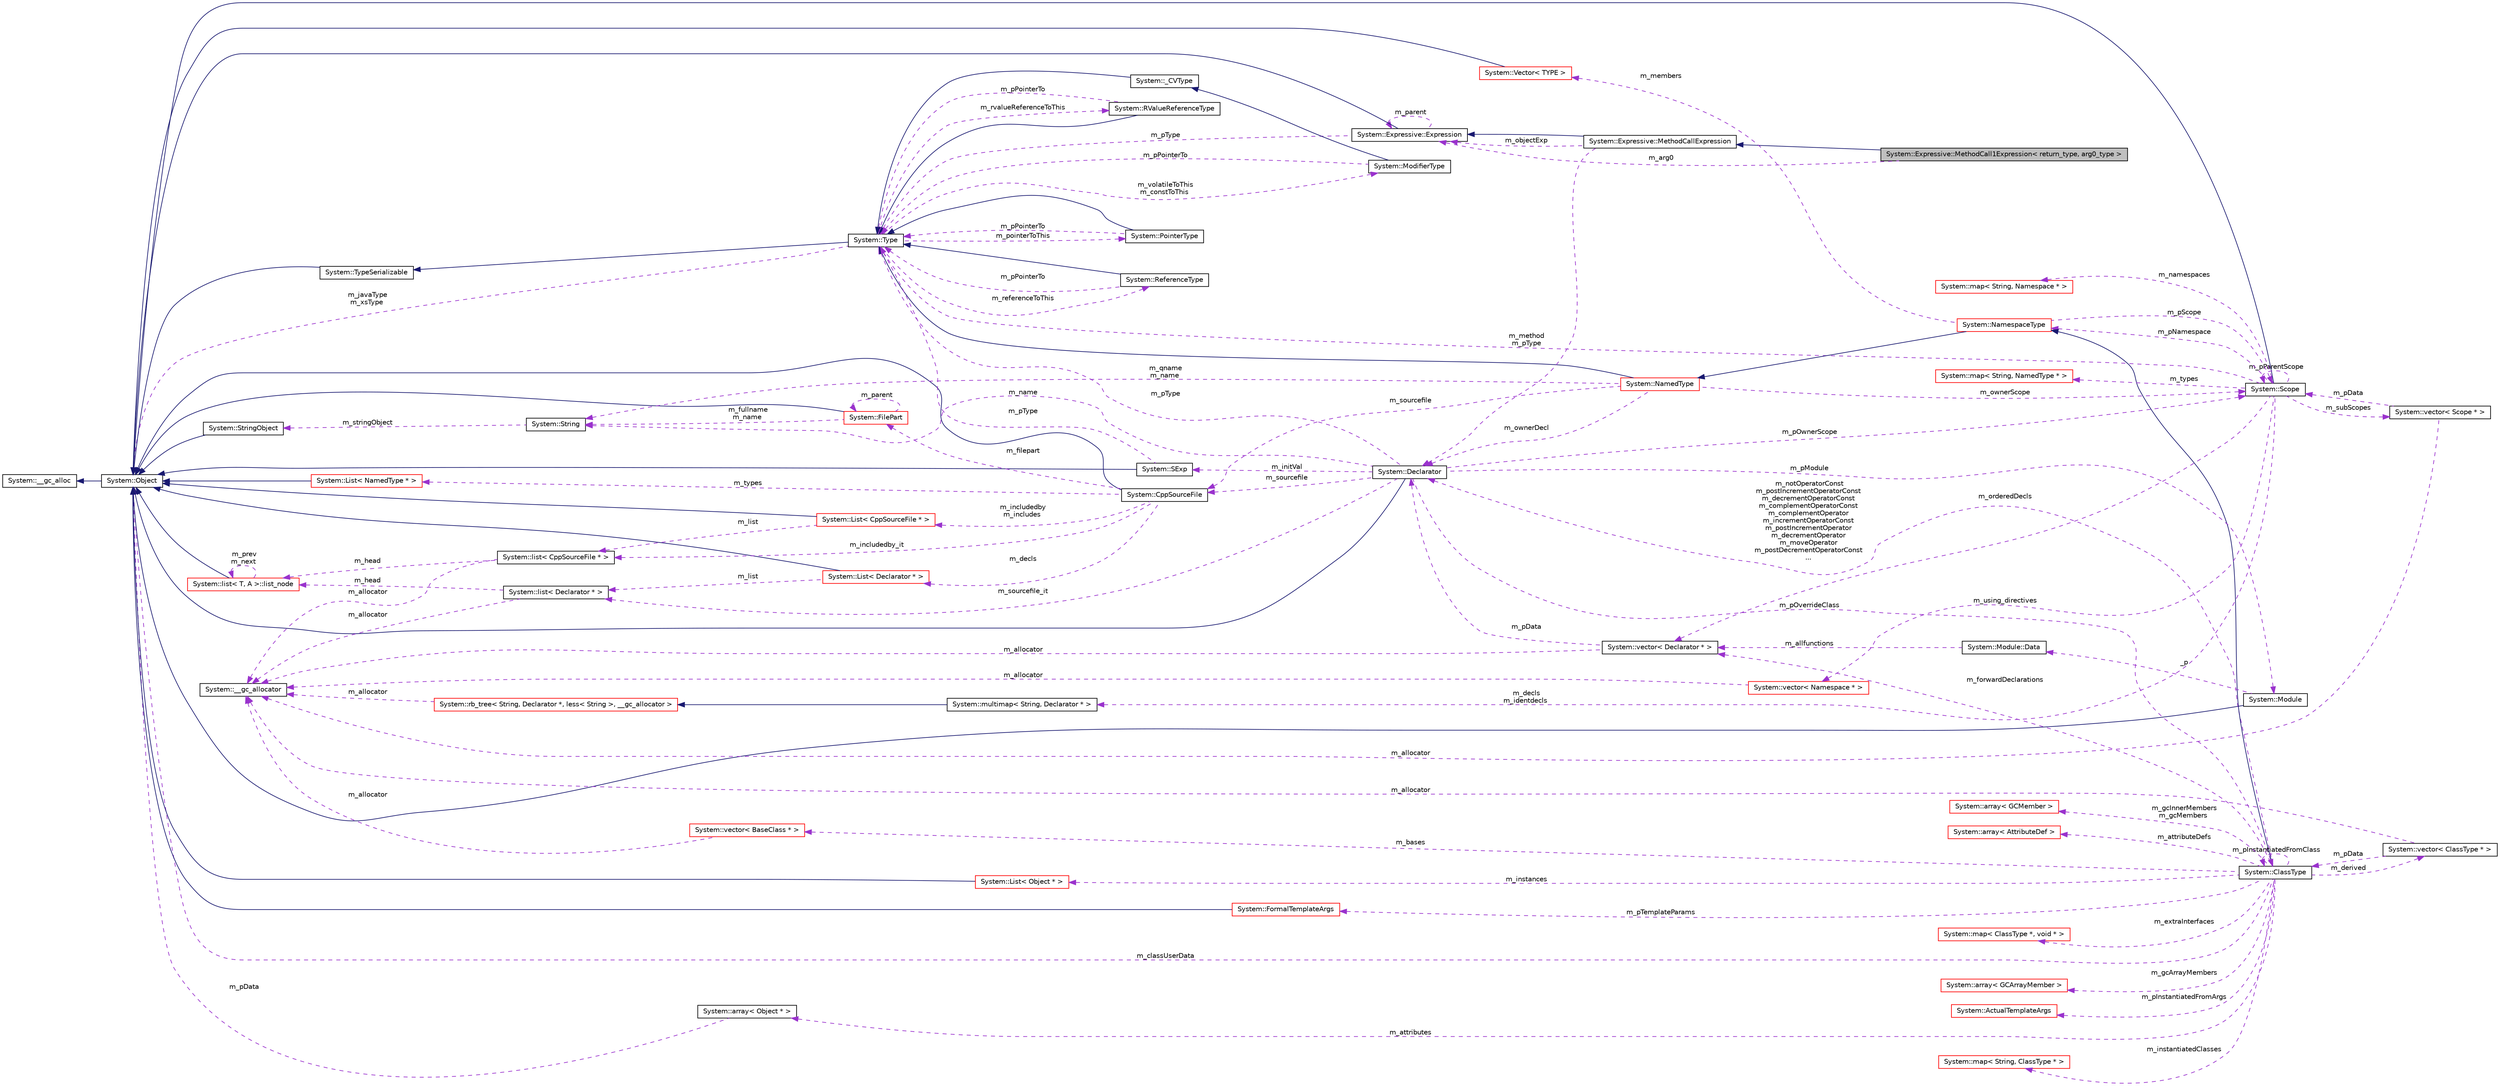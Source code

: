 digraph G
{
  edge [fontname="Helvetica",fontsize="10",labelfontname="Helvetica",labelfontsize="10"];
  node [fontname="Helvetica",fontsize="10",shape=record];
  rankdir="LR";
  Node1 [label="System::Expressive::MethodCall1Expression\< return_type, arg0_type \>",height=0.2,width=0.4,color="black", fillcolor="grey75", style="filled" fontcolor="black"];
  Node2 -> Node1 [dir="back",color="midnightblue",fontsize="10",style="solid",fontname="Helvetica"];
  Node2 [label="System::Expressive::MethodCallExpression",height=0.2,width=0.4,color="black", fillcolor="white", style="filled",URL="$class_system_1_1_expressive_1_1_method_call_expression.html"];
  Node3 -> Node2 [dir="back",color="midnightblue",fontsize="10",style="solid",fontname="Helvetica"];
  Node3 [label="System::Expressive::Expression",height=0.2,width=0.4,color="black", fillcolor="white", style="filled",URL="$class_system_1_1_expressive_1_1_expression.html"];
  Node4 -> Node3 [dir="back",color="midnightblue",fontsize="10",style="solid",fontname="Helvetica"];
  Node4 [label="System::Object",height=0.2,width=0.4,color="black", fillcolor="white", style="filled",URL="$class_system_1_1_object.html"];
  Node5 -> Node4 [dir="back",color="midnightblue",fontsize="10",style="solid",fontname="Helvetica"];
  Node5 [label="System::__gc_alloc",height=0.2,width=0.4,color="black", fillcolor="white", style="filled",URL="$class_system_1_1____gc__alloc.html"];
  Node6 -> Node3 [dir="back",color="darkorchid3",fontsize="10",style="dashed",label=" m_pType" ,fontname="Helvetica"];
  Node6 [label="System::Type",height=0.2,width=0.4,color="black", fillcolor="white", style="filled",URL="$class_system_1_1_type.html"];
  Node7 -> Node6 [dir="back",color="midnightblue",fontsize="10",style="solid",fontname="Helvetica"];
  Node7 [label="System::TypeSerializable",height=0.2,width=0.4,color="black", fillcolor="white", style="filled",URL="$class_system_1_1_type_serializable.html"];
  Node4 -> Node7 [dir="back",color="midnightblue",fontsize="10",style="solid",fontname="Helvetica"];
  Node8 -> Node6 [dir="back",color="darkorchid3",fontsize="10",style="dashed",label=" m_pointerToThis" ,fontname="Helvetica"];
  Node8 [label="System::PointerType",height=0.2,width=0.4,color="black", fillcolor="white", style="filled",URL="$class_system_1_1_pointer_type.html"];
  Node6 -> Node8 [dir="back",color="midnightblue",fontsize="10",style="solid",fontname="Helvetica"];
  Node6 -> Node8 [dir="back",color="darkorchid3",fontsize="10",style="dashed",label=" m_pPointerTo" ,fontname="Helvetica"];
  Node9 -> Node6 [dir="back",color="darkorchid3",fontsize="10",style="dashed",label=" m_referenceToThis" ,fontname="Helvetica"];
  Node9 [label="System::ReferenceType",height=0.2,width=0.4,color="black", fillcolor="white", style="filled",URL="$class_system_1_1_reference_type.html"];
  Node6 -> Node9 [dir="back",color="midnightblue",fontsize="10",style="solid",fontname="Helvetica"];
  Node6 -> Node9 [dir="back",color="darkorchid3",fontsize="10",style="dashed",label=" m_pPointerTo" ,fontname="Helvetica"];
  Node10 -> Node6 [dir="back",color="darkorchid3",fontsize="10",style="dashed",label=" m_rvalueReferenceToThis" ,fontname="Helvetica"];
  Node10 [label="System::RValueReferenceType",height=0.2,width=0.4,color="black", fillcolor="white", style="filled",URL="$class_system_1_1_r_value_reference_type.html"];
  Node6 -> Node10 [dir="back",color="midnightblue",fontsize="10",style="solid",fontname="Helvetica"];
  Node6 -> Node10 [dir="back",color="darkorchid3",fontsize="10",style="dashed",label=" m_pPointerTo" ,fontname="Helvetica"];
  Node11 -> Node6 [dir="back",color="darkorchid3",fontsize="10",style="dashed",label=" m_volatileToThis\nm_constToThis" ,fontname="Helvetica"];
  Node11 [label="System::ModifierType",height=0.2,width=0.4,color="black", fillcolor="white", style="filled",URL="$class_system_1_1_modifier_type.html"];
  Node12 -> Node11 [dir="back",color="midnightblue",fontsize="10",style="solid",fontname="Helvetica"];
  Node12 [label="System::_CVType",height=0.2,width=0.4,color="black", fillcolor="white", style="filled",URL="$class_system_1_1___c_v_type.html"];
  Node6 -> Node12 [dir="back",color="midnightblue",fontsize="10",style="solid",fontname="Helvetica"];
  Node6 -> Node11 [dir="back",color="darkorchid3",fontsize="10",style="dashed",label=" m_pPointerTo" ,fontname="Helvetica"];
  Node4 -> Node6 [dir="back",color="darkorchid3",fontsize="10",style="dashed",label=" m_javaType\nm_xsType" ,fontname="Helvetica"];
  Node3 -> Node3 [dir="back",color="darkorchid3",fontsize="10",style="dashed",label=" m_parent" ,fontname="Helvetica"];
  Node13 -> Node2 [dir="back",color="darkorchid3",fontsize="10",style="dashed",label=" m_method" ,fontname="Helvetica"];
  Node13 [label="System::Declarator",height=0.2,width=0.4,color="black", fillcolor="white", style="filled",URL="$class_system_1_1_declarator.html"];
  Node4 -> Node13 [dir="back",color="midnightblue",fontsize="10",style="solid",fontname="Helvetica"];
  Node6 -> Node13 [dir="back",color="darkorchid3",fontsize="10",style="dashed",label=" m_pType" ,fontname="Helvetica"];
  Node14 -> Node13 [dir="back",color="darkorchid3",fontsize="10",style="dashed",label=" m_pOwnerScope" ,fontname="Helvetica"];
  Node14 [label="System::Scope",height=0.2,width=0.4,color="black", fillcolor="white", style="filled",URL="$class_system_1_1_scope.html"];
  Node4 -> Node14 [dir="back",color="midnightblue",fontsize="10",style="solid",fontname="Helvetica"];
  Node6 -> Node14 [dir="back",color="darkorchid3",fontsize="10",style="dashed",label=" m_pType" ,fontname="Helvetica"];
  Node15 -> Node14 [dir="back",color="darkorchid3",fontsize="10",style="dashed",label=" m_subScopes" ,fontname="Helvetica"];
  Node15 [label="System::vector\< Scope * \>",height=0.2,width=0.4,color="black", fillcolor="white", style="filled",URL="$class_system_1_1vector.html"];
  Node14 -> Node15 [dir="back",color="darkorchid3",fontsize="10",style="dashed",label=" m_pData" ,fontname="Helvetica"];
  Node16 -> Node15 [dir="back",color="darkorchid3",fontsize="10",style="dashed",label=" m_allocator" ,fontname="Helvetica"];
  Node16 [label="System::__gc_allocator",height=0.2,width=0.4,color="black", fillcolor="white", style="filled",URL="$class_system_1_1____gc__allocator.html"];
  Node14 -> Node14 [dir="back",color="darkorchid3",fontsize="10",style="dashed",label=" m_pParentScope" ,fontname="Helvetica"];
  Node17 -> Node14 [dir="back",color="darkorchid3",fontsize="10",style="dashed",label=" m_decls\nm_identdecls" ,fontname="Helvetica"];
  Node17 [label="System::multimap\< String, Declarator * \>",height=0.2,width=0.4,color="black", fillcolor="white", style="filled",URL="$class_system_1_1multimap.html"];
  Node18 -> Node17 [dir="back",color="midnightblue",fontsize="10",style="solid",fontname="Helvetica"];
  Node18 [label="System::rb_tree\< String, Declarator *, less\< String \>, __gc_allocator \>",height=0.2,width=0.4,color="red", fillcolor="white", style="filled",URL="$class_system_1_1rb__tree.html"];
  Node16 -> Node18 [dir="back",color="darkorchid3",fontsize="10",style="dashed",label=" m_allocator" ,fontname="Helvetica"];
  Node19 -> Node14 [dir="back",color="darkorchid3",fontsize="10",style="dashed",label=" m_pNamespace" ,fontname="Helvetica"];
  Node19 [label="System::NamespaceType",height=0.2,width=0.4,color="red", fillcolor="white", style="filled",URL="$class_system_1_1_namespace_type.html"];
  Node20 -> Node19 [dir="back",color="midnightblue",fontsize="10",style="solid",fontname="Helvetica"];
  Node20 [label="System::NamedType",height=0.2,width=0.4,color="red", fillcolor="white", style="filled",URL="$class_system_1_1_named_type.html"];
  Node6 -> Node20 [dir="back",color="midnightblue",fontsize="10",style="solid",fontname="Helvetica"];
  Node14 -> Node20 [dir="back",color="darkorchid3",fontsize="10",style="dashed",label=" m_ownerScope" ,fontname="Helvetica"];
  Node13 -> Node20 [dir="back",color="darkorchid3",fontsize="10",style="dashed",label=" m_ownerDecl" ,fontname="Helvetica"];
  Node21 -> Node20 [dir="back",color="darkorchid3",fontsize="10",style="dashed",label=" m_sourcefile" ,fontname="Helvetica"];
  Node21 [label="System::CppSourceFile",height=0.2,width=0.4,color="black", fillcolor="white", style="filled",URL="$class_system_1_1_cpp_source_file.html"];
  Node4 -> Node21 [dir="back",color="midnightblue",fontsize="10",style="solid",fontname="Helvetica"];
  Node22 -> Node21 [dir="back",color="darkorchid3",fontsize="10",style="dashed",label=" m_filepart" ,fontname="Helvetica"];
  Node22 [label="System::FilePart",height=0.2,width=0.4,color="red", fillcolor="white", style="filled",URL="$class_system_1_1_file_part.html"];
  Node4 -> Node22 [dir="back",color="midnightblue",fontsize="10",style="solid",fontname="Helvetica"];
  Node22 -> Node22 [dir="back",color="darkorchid3",fontsize="10",style="dashed",label=" m_parent" ,fontname="Helvetica"];
  Node23 -> Node22 [dir="back",color="darkorchid3",fontsize="10",style="dashed",label=" m_fullname\nm_name" ,fontname="Helvetica"];
  Node23 [label="System::String",height=0.2,width=0.4,color="black", fillcolor="white", style="filled",URL="$class_system_1_1_string.html"];
  Node24 -> Node23 [dir="back",color="darkorchid3",fontsize="10",style="dashed",label=" m_stringObject" ,fontname="Helvetica"];
  Node24 [label="System::StringObject",height=0.2,width=0.4,color="black", fillcolor="white", style="filled",URL="$class_system_1_1_string_object.html"];
  Node4 -> Node24 [dir="back",color="midnightblue",fontsize="10",style="solid",fontname="Helvetica"];
  Node25 -> Node21 [dir="back",color="darkorchid3",fontsize="10",style="dashed",label=" m_types" ,fontname="Helvetica"];
  Node25 [label="System::List\< NamedType * \>",height=0.2,width=0.4,color="red", fillcolor="white", style="filled",URL="$class_system_1_1_list.html"];
  Node4 -> Node25 [dir="back",color="midnightblue",fontsize="10",style="solid",fontname="Helvetica"];
  Node26 -> Node21 [dir="back",color="darkorchid3",fontsize="10",style="dashed",label=" m_includedby\nm_includes" ,fontname="Helvetica"];
  Node26 [label="System::List\< CppSourceFile * \>",height=0.2,width=0.4,color="red", fillcolor="white", style="filled",URL="$class_system_1_1_list.html"];
  Node4 -> Node26 [dir="back",color="midnightblue",fontsize="10",style="solid",fontname="Helvetica"];
  Node27 -> Node26 [dir="back",color="darkorchid3",fontsize="10",style="dashed",label=" m_list" ,fontname="Helvetica"];
  Node27 [label="System::list\< CppSourceFile * \>",height=0.2,width=0.4,color="black", fillcolor="white", style="filled",URL="$class_system_1_1list.html"];
  Node16 -> Node27 [dir="back",color="darkorchid3",fontsize="10",style="dashed",label=" m_allocator" ,fontname="Helvetica"];
  Node28 -> Node27 [dir="back",color="darkorchid3",fontsize="10",style="dashed",label=" m_head" ,fontname="Helvetica"];
  Node28 [label="System::list\< T, A \>::list_node",height=0.2,width=0.4,color="red", fillcolor="white", style="filled",URL="$class_system_1_1list_1_1list__node.html"];
  Node4 -> Node28 [dir="back",color="midnightblue",fontsize="10",style="solid",fontname="Helvetica"];
  Node28 -> Node28 [dir="back",color="darkorchid3",fontsize="10",style="dashed",label=" m_prev\nm_next" ,fontname="Helvetica"];
  Node27 -> Node21 [dir="back",color="darkorchid3",fontsize="10",style="dashed",label=" m_includedby_it" ,fontname="Helvetica"];
  Node29 -> Node21 [dir="back",color="darkorchid3",fontsize="10",style="dashed",label=" m_decls" ,fontname="Helvetica"];
  Node29 [label="System::List\< Declarator * \>",height=0.2,width=0.4,color="red", fillcolor="white", style="filled",URL="$class_system_1_1_list.html"];
  Node4 -> Node29 [dir="back",color="midnightblue",fontsize="10",style="solid",fontname="Helvetica"];
  Node30 -> Node29 [dir="back",color="darkorchid3",fontsize="10",style="dashed",label=" m_list" ,fontname="Helvetica"];
  Node30 [label="System::list\< Declarator * \>",height=0.2,width=0.4,color="black", fillcolor="white", style="filled",URL="$class_system_1_1list.html"];
  Node16 -> Node30 [dir="back",color="darkorchid3",fontsize="10",style="dashed",label=" m_allocator" ,fontname="Helvetica"];
  Node28 -> Node30 [dir="back",color="darkorchid3",fontsize="10",style="dashed",label=" m_head" ,fontname="Helvetica"];
  Node23 -> Node20 [dir="back",color="darkorchid3",fontsize="10",style="dashed",label=" m_qname\nm_name" ,fontname="Helvetica"];
  Node14 -> Node19 [dir="back",color="darkorchid3",fontsize="10",style="dashed",label=" m_pScope" ,fontname="Helvetica"];
  Node31 -> Node19 [dir="back",color="darkorchid3",fontsize="10",style="dashed",label=" m_members" ,fontname="Helvetica"];
  Node31 [label="System::Vector\< TYPE \>",height=0.2,width=0.4,color="red", fillcolor="white", style="filled",URL="$class_system_1_1_vector.html"];
  Node4 -> Node31 [dir="back",color="midnightblue",fontsize="10",style="solid",fontname="Helvetica"];
  Node32 -> Node14 [dir="back",color="darkorchid3",fontsize="10",style="dashed",label=" m_namespaces" ,fontname="Helvetica"];
  Node32 [label="System::map\< String, Namespace * \>",height=0.2,width=0.4,color="red", fillcolor="white", style="filled",URL="$class_system_1_1map.html"];
  Node33 -> Node14 [dir="back",color="darkorchid3",fontsize="10",style="dashed",label=" m_using_directives" ,fontname="Helvetica"];
  Node33 [label="System::vector\< Namespace * \>",height=0.2,width=0.4,color="red", fillcolor="white", style="filled",URL="$class_system_1_1vector.html"];
  Node16 -> Node33 [dir="back",color="darkorchid3",fontsize="10",style="dashed",label=" m_allocator" ,fontname="Helvetica"];
  Node34 -> Node14 [dir="back",color="darkorchid3",fontsize="10",style="dashed",label=" m_orderedDecls" ,fontname="Helvetica"];
  Node34 [label="System::vector\< Declarator * \>",height=0.2,width=0.4,color="black", fillcolor="white", style="filled",URL="$class_system_1_1vector.html"];
  Node16 -> Node34 [dir="back",color="darkorchid3",fontsize="10",style="dashed",label=" m_allocator" ,fontname="Helvetica"];
  Node13 -> Node34 [dir="back",color="darkorchid3",fontsize="10",style="dashed",label=" m_pData" ,fontname="Helvetica"];
  Node35 -> Node14 [dir="back",color="darkorchid3",fontsize="10",style="dashed",label=" m_types" ,fontname="Helvetica"];
  Node35 [label="System::map\< String, NamedType * \>",height=0.2,width=0.4,color="red", fillcolor="white", style="filled",URL="$class_system_1_1map.html"];
  Node36 -> Node13 [dir="back",color="darkorchid3",fontsize="10",style="dashed",label=" m_initVal" ,fontname="Helvetica"];
  Node36 [label="System::SExp",height=0.2,width=0.4,color="black", fillcolor="white", style="filled",URL="$class_system_1_1_s_exp.html"];
  Node4 -> Node36 [dir="back",color="midnightblue",fontsize="10",style="solid",fontname="Helvetica"];
  Node6 -> Node36 [dir="back",color="darkorchid3",fontsize="10",style="dashed",label=" m_pType" ,fontname="Helvetica"];
  Node21 -> Node13 [dir="back",color="darkorchid3",fontsize="10",style="dashed",label=" m_sourcefile" ,fontname="Helvetica"];
  Node37 -> Node13 [dir="back",color="darkorchid3",fontsize="10",style="dashed",label=" m_pOverrideClass" ,fontname="Helvetica"];
  Node37 [label="System::ClassType",height=0.2,width=0.4,color="black", fillcolor="white", style="filled",URL="$class_system_1_1_class_type.html"];
  Node19 -> Node37 [dir="back",color="midnightblue",fontsize="10",style="solid",fontname="Helvetica"];
  Node38 -> Node37 [dir="back",color="darkorchid3",fontsize="10",style="dashed",label=" m_attributes" ,fontname="Helvetica"];
  Node38 [label="System::array\< Object * \>",height=0.2,width=0.4,color="black", fillcolor="white", style="filled",URL="$class_system_1_1array.html"];
  Node4 -> Node38 [dir="back",color="darkorchid3",fontsize="10",style="dashed",label=" m_pData" ,fontname="Helvetica"];
  Node39 -> Node37 [dir="back",color="darkorchid3",fontsize="10",style="dashed",label=" m_instances" ,fontname="Helvetica"];
  Node39 [label="System::List\< Object * \>",height=0.2,width=0.4,color="red", fillcolor="white", style="filled",URL="$class_system_1_1_list.html"];
  Node4 -> Node39 [dir="back",color="midnightblue",fontsize="10",style="solid",fontname="Helvetica"];
  Node40 -> Node37 [dir="back",color="darkorchid3",fontsize="10",style="dashed",label=" m_bases" ,fontname="Helvetica"];
  Node40 [label="System::vector\< BaseClass * \>",height=0.2,width=0.4,color="red", fillcolor="white", style="filled",URL="$class_system_1_1vector.html"];
  Node16 -> Node40 [dir="back",color="darkorchid3",fontsize="10",style="dashed",label=" m_allocator" ,fontname="Helvetica"];
  Node41 -> Node37 [dir="back",color="darkorchid3",fontsize="10",style="dashed",label=" m_derived" ,fontname="Helvetica"];
  Node41 [label="System::vector\< ClassType * \>",height=0.2,width=0.4,color="black", fillcolor="white", style="filled",URL="$class_system_1_1vector.html"];
  Node16 -> Node41 [dir="back",color="darkorchid3",fontsize="10",style="dashed",label=" m_allocator" ,fontname="Helvetica"];
  Node37 -> Node41 [dir="back",color="darkorchid3",fontsize="10",style="dashed",label=" m_pData" ,fontname="Helvetica"];
  Node42 -> Node37 [dir="back",color="darkorchid3",fontsize="10",style="dashed",label=" m_extraInterfaces" ,fontname="Helvetica"];
  Node42 [label="System::map\< ClassType *, void * \>",height=0.2,width=0.4,color="red", fillcolor="white", style="filled",URL="$class_system_1_1map.html"];
  Node13 -> Node37 [dir="back",color="darkorchid3",fontsize="10",style="dashed",label=" m_notOperatorConst\nm_postIncrementOperatorConst\nm_decrementOperatorConst\nm_complementOperatorConst\nm_complementOperator\nm_incrementOperatorConst\nm_postIncrementOperator\nm_decrementOperator\nm_moveOperator\nm_postDecrementOperatorConst\n..." ,fontname="Helvetica"];
  Node43 -> Node37 [dir="back",color="darkorchid3",fontsize="10",style="dashed",label=" m_pTemplateParams" ,fontname="Helvetica"];
  Node43 [label="System::FormalTemplateArgs",height=0.2,width=0.4,color="red", fillcolor="white", style="filled",URL="$class_system_1_1_formal_template_args.html"];
  Node4 -> Node43 [dir="back",color="midnightblue",fontsize="10",style="solid",fontname="Helvetica"];
  Node44 -> Node37 [dir="back",color="darkorchid3",fontsize="10",style="dashed",label=" m_gcArrayMembers" ,fontname="Helvetica"];
  Node44 [label="System::array\< GCArrayMember \>",height=0.2,width=0.4,color="red", fillcolor="white", style="filled",URL="$class_system_1_1array.html"];
  Node37 -> Node37 [dir="back",color="darkorchid3",fontsize="10",style="dashed",label=" m_pInstantiatedFromClass" ,fontname="Helvetica"];
  Node45 -> Node37 [dir="back",color="darkorchid3",fontsize="10",style="dashed",label=" m_pInstantiatedFromArgs" ,fontname="Helvetica"];
  Node45 [label="System::ActualTemplateArgs",height=0.2,width=0.4,color="red", fillcolor="white", style="filled",URL="$class_system_1_1_actual_template_args.html"];
  Node46 -> Node37 [dir="back",color="darkorchid3",fontsize="10",style="dashed",label=" m_instantiatedClasses" ,fontname="Helvetica"];
  Node46 [label="System::map\< String, ClassType * \>",height=0.2,width=0.4,color="red", fillcolor="white", style="filled",URL="$class_system_1_1map.html"];
  Node47 -> Node37 [dir="back",color="darkorchid3",fontsize="10",style="dashed",label=" m_gcInnerMembers\nm_gcMembers" ,fontname="Helvetica"];
  Node47 [label="System::array\< GCMember \>",height=0.2,width=0.4,color="red", fillcolor="white", style="filled",URL="$class_system_1_1array.html"];
  Node48 -> Node37 [dir="back",color="darkorchid3",fontsize="10",style="dashed",label=" m_attributeDefs" ,fontname="Helvetica"];
  Node48 [label="System::array\< AttributeDef \>",height=0.2,width=0.4,color="red", fillcolor="white", style="filled",URL="$class_system_1_1array.html"];
  Node4 -> Node37 [dir="back",color="darkorchid3",fontsize="10",style="dashed",label=" m_classUserData" ,fontname="Helvetica"];
  Node34 -> Node37 [dir="back",color="darkorchid3",fontsize="10",style="dashed",label=" m_forwardDeclarations" ,fontname="Helvetica"];
  Node23 -> Node13 [dir="back",color="darkorchid3",fontsize="10",style="dashed",label=" m_name" ,fontname="Helvetica"];
  Node49 -> Node13 [dir="back",color="darkorchid3",fontsize="10",style="dashed",label=" m_pModule" ,fontname="Helvetica"];
  Node49 [label="System::Module",height=0.2,width=0.4,color="black", fillcolor="white", style="filled",URL="$class_system_1_1_module.html"];
  Node4 -> Node49 [dir="back",color="midnightblue",fontsize="10",style="solid",fontname="Helvetica"];
  Node50 -> Node49 [dir="back",color="darkorchid3",fontsize="10",style="dashed",label=" _p" ,fontname="Helvetica"];
  Node50 [label="System::Module::Data",height=0.2,width=0.4,color="black", fillcolor="white", style="filled",URL="$struct_system_1_1_module_1_1_data.html"];
  Node34 -> Node50 [dir="back",color="darkorchid3",fontsize="10",style="dashed",label=" m_allfunctions" ,fontname="Helvetica"];
  Node30 -> Node13 [dir="back",color="darkorchid3",fontsize="10",style="dashed",label=" m_sourcefile_it" ,fontname="Helvetica"];
  Node3 -> Node2 [dir="back",color="darkorchid3",fontsize="10",style="dashed",label=" m_objectExp" ,fontname="Helvetica"];
  Node3 -> Node1 [dir="back",color="darkorchid3",fontsize="10",style="dashed",label=" m_arg0" ,fontname="Helvetica"];
}
